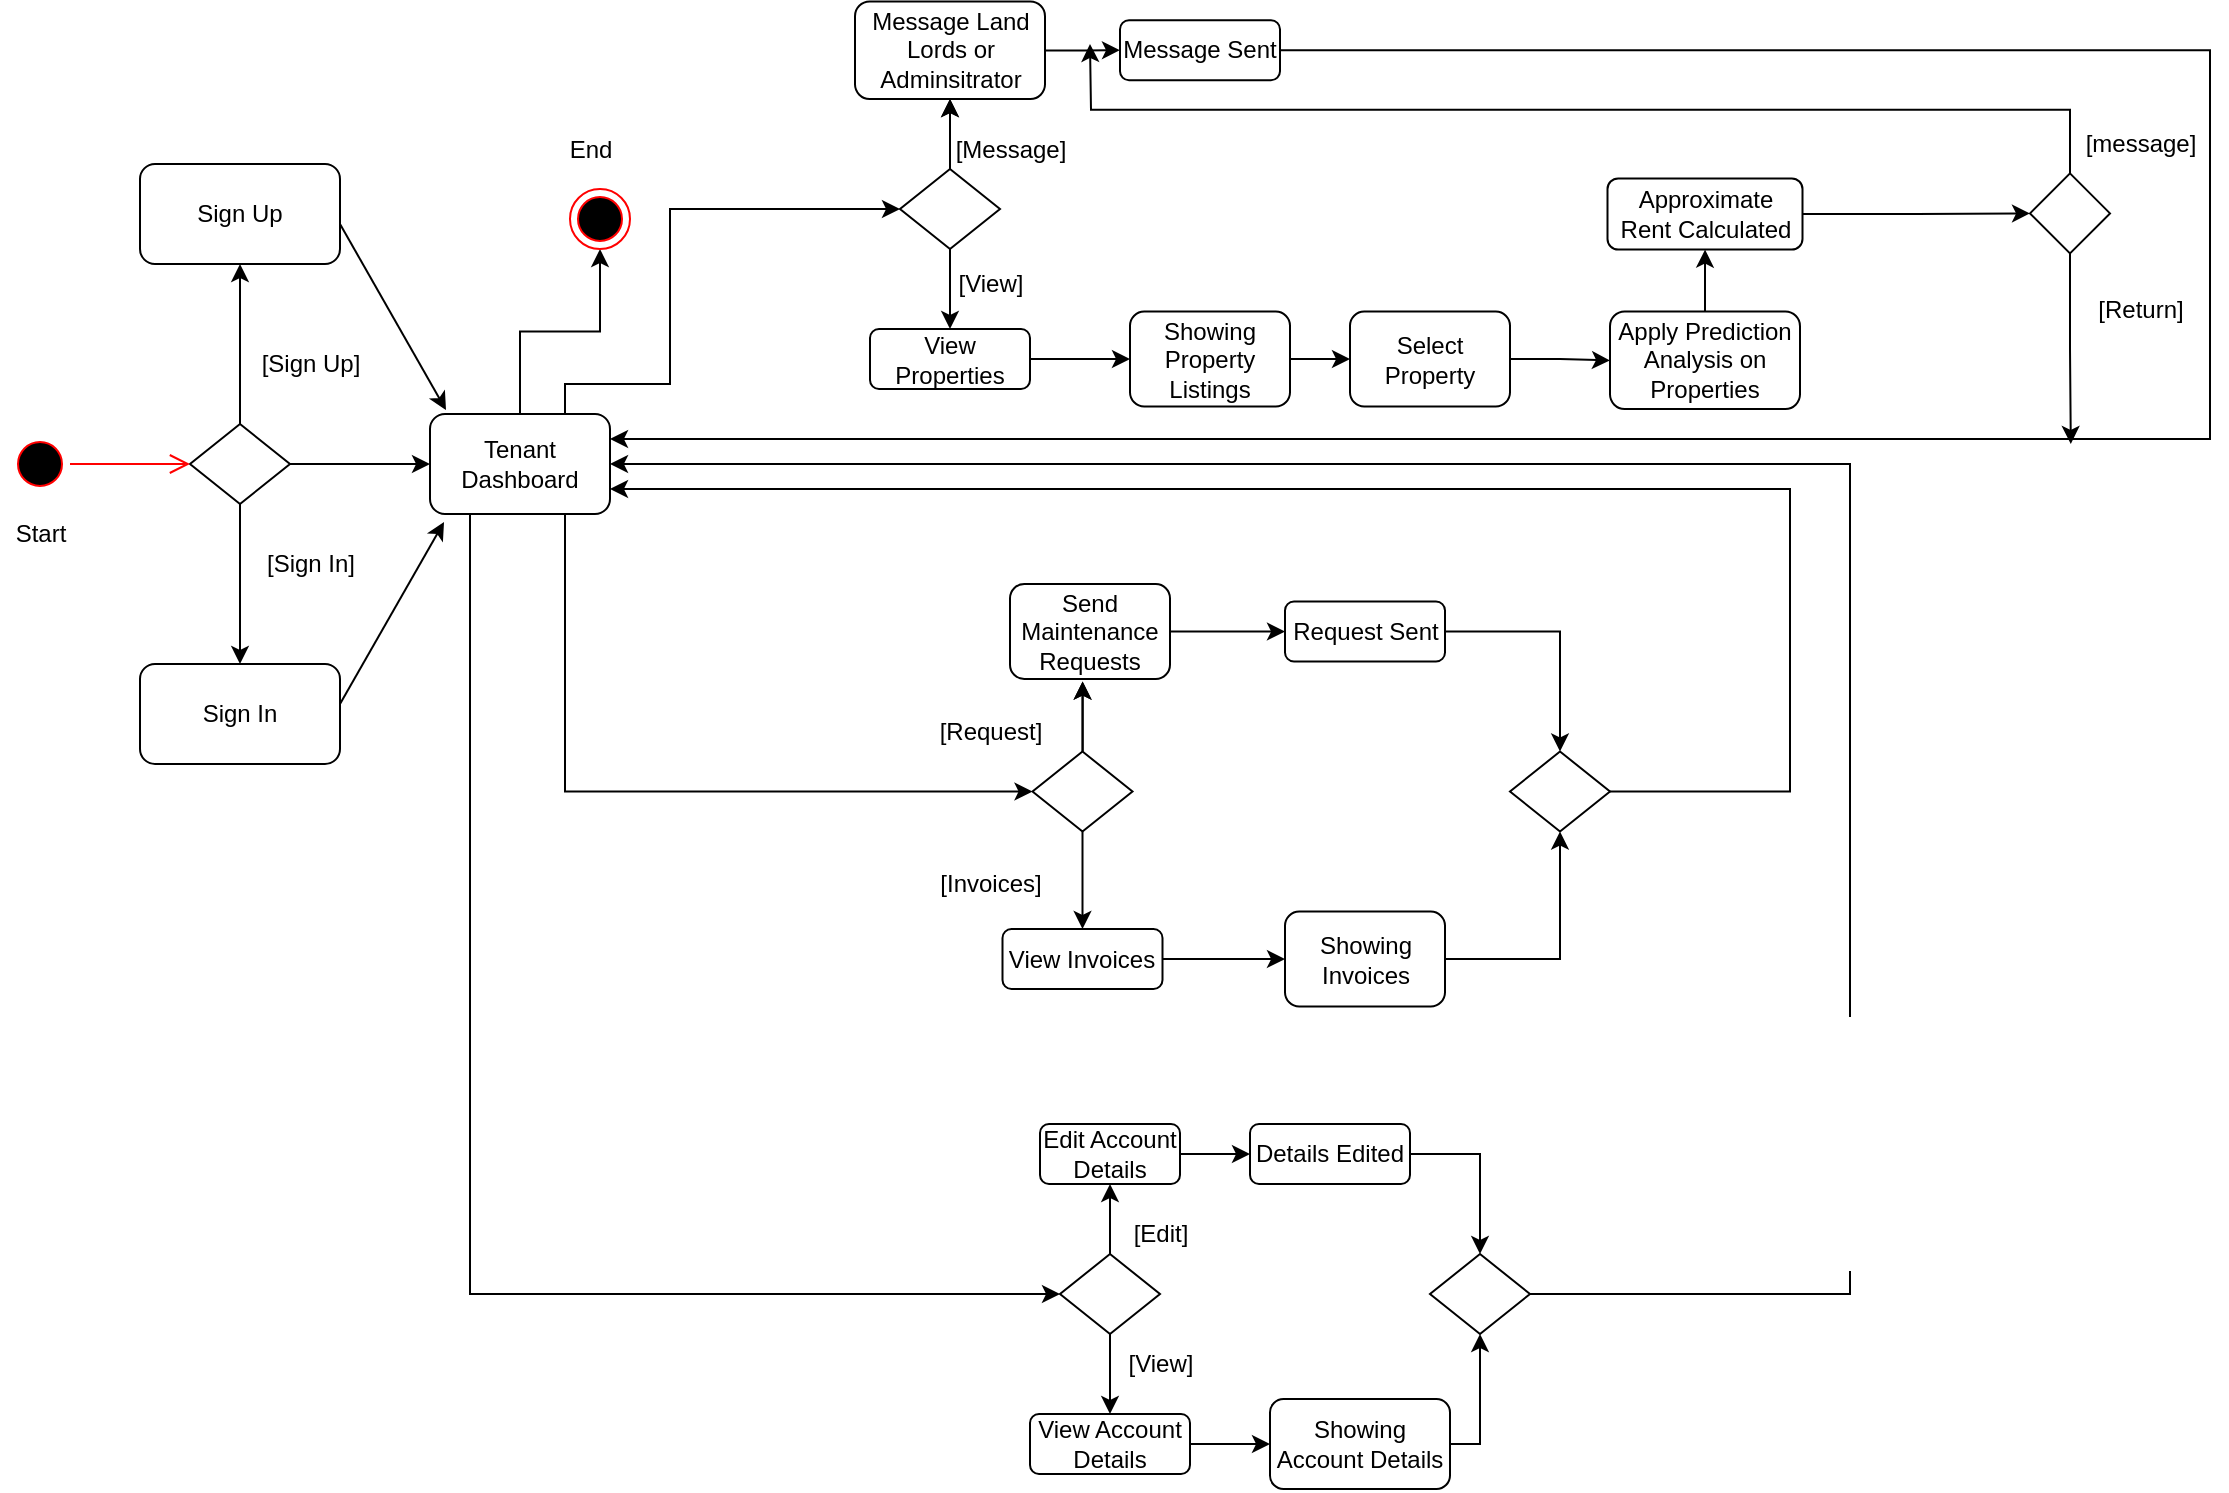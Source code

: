 <mxfile version="16.1.2" type="device"><diagram id="fmbkYZxGmqgKSUXeUPbW" name="Page-1"><mxGraphModel dx="1138" dy="564" grid="1" gridSize="10" guides="1" tooltips="1" connect="1" arrows="1" fold="1" page="1" pageScale="1" pageWidth="850" pageHeight="1100" math="0" shadow="0"><root><mxCell id="0"/><mxCell id="1" parent="0"/><mxCell id="IPWV7DEsLWzAFzW5L_hi-1" value="Sign Up" style="rounded=1;whiteSpace=wrap;html=1;" parent="1" vertex="1"><mxGeometry x="95" y="90" width="100" height="50" as="geometry"/></mxCell><mxCell id="IPWV7DEsLWzAFzW5L_hi-3" value="Start" style="text;html=1;align=center;verticalAlign=middle;resizable=0;points=[];autosize=1;strokeColor=none;fillColor=none;" parent="1" vertex="1"><mxGeometry x="25" y="265" width="40" height="20" as="geometry"/></mxCell><mxCell id="IPWV7DEsLWzAFzW5L_hi-5" value="Sign In" style="rounded=1;whiteSpace=wrap;html=1;" parent="1" vertex="1"><mxGeometry x="95" y="340" width="100" height="50" as="geometry"/></mxCell><mxCell id="IPWV7DEsLWzAFzW5L_hi-9" value="" style="endArrow=classic;html=1;rounded=0;entryX=0.078;entryY=1.08;entryDx=0;entryDy=0;entryPerimeter=0;" parent="1" target="IPWV7DEsLWzAFzW5L_hi-34" edge="1"><mxGeometry width="50" height="50" relative="1" as="geometry"><mxPoint x="195" y="360" as="sourcePoint"/><mxPoint x="245" y="310" as="targetPoint"/></mxGeometry></mxCell><mxCell id="IPWV7DEsLWzAFzW5L_hi-27" value="[Sign Up]" style="text;html=1;align=center;verticalAlign=middle;resizable=0;points=[];autosize=1;strokeColor=none;fillColor=none;" parent="1" vertex="1"><mxGeometry x="150" y="180" width="60" height="20" as="geometry"/></mxCell><mxCell id="IPWV7DEsLWzAFzW5L_hi-140" style="edgeStyle=orthogonalEdgeStyle;rounded=0;orthogonalLoop=1;jettySize=auto;html=1;exitX=0.5;exitY=0;exitDx=0;exitDy=0;entryX=0.5;entryY=1;entryDx=0;entryDy=0;" parent="1" source="IPWV7DEsLWzAFzW5L_hi-34" target="IPWV7DEsLWzAFzW5L_hi-139" edge="1"><mxGeometry relative="1" as="geometry"/></mxCell><mxCell id="IPWV7DEsLWzAFzW5L_hi-151" style="edgeStyle=orthogonalEdgeStyle;rounded=0;orthogonalLoop=1;jettySize=auto;html=1;exitX=0.5;exitY=1;exitDx=0;exitDy=0;entryX=0;entryY=0.5;entryDx=0;entryDy=0;" parent="1" source="IPWV7DEsLWzAFzW5L_hi-34" target="IPWV7DEsLWzAFzW5L_hi-100" edge="1"><mxGeometry relative="1" as="geometry"><Array as="points"><mxPoint x="260" y="265"/><mxPoint x="260" y="655"/></Array></mxGeometry></mxCell><mxCell id="IPWV7DEsLWzAFzW5L_hi-153" style="edgeStyle=orthogonalEdgeStyle;rounded=0;orthogonalLoop=1;jettySize=auto;html=1;exitX=0.75;exitY=0;exitDx=0;exitDy=0;entryX=0;entryY=0.5;entryDx=0;entryDy=0;" parent="1" source="IPWV7DEsLWzAFzW5L_hi-34" target="IPWV7DEsLWzAFzW5L_hi-46" edge="1"><mxGeometry relative="1" as="geometry"><Array as="points"><mxPoint x="308" y="200"/><mxPoint x="360" y="200"/><mxPoint x="360" y="113"/></Array></mxGeometry></mxCell><mxCell id="IPWV7DEsLWzAFzW5L_hi-185" style="edgeStyle=orthogonalEdgeStyle;rounded=0;orthogonalLoop=1;jettySize=auto;html=1;exitX=0.75;exitY=1;exitDx=0;exitDy=0;entryX=0;entryY=0.5;entryDx=0;entryDy=0;" parent="1" source="IPWV7DEsLWzAFzW5L_hi-34" target="IPWV7DEsLWzAFzW5L_hi-162" edge="1"><mxGeometry relative="1" as="geometry"/></mxCell><mxCell id="IPWV7DEsLWzAFzW5L_hi-34" value="Tenant Dashboard" style="rounded=1;whiteSpace=wrap;html=1;" parent="1" vertex="1"><mxGeometry x="240" y="215" width="90" height="50" as="geometry"/></mxCell><mxCell id="IPWV7DEsLWzAFzW5L_hi-35" value="" style="endArrow=classic;html=1;rounded=0;entryX=0.089;entryY=-0.04;entryDx=0;entryDy=0;entryPerimeter=0;" parent="1" target="IPWV7DEsLWzAFzW5L_hi-34" edge="1"><mxGeometry width="50" height="50" relative="1" as="geometry"><mxPoint x="195" y="120" as="sourcePoint"/><mxPoint x="280" y="120" as="targetPoint"/></mxGeometry></mxCell><mxCell id="IPWV7DEsLWzAFzW5L_hi-36" value="[Sign In]" style="text;html=1;align=center;verticalAlign=middle;resizable=0;points=[];autosize=1;strokeColor=none;fillColor=none;" parent="1" vertex="1"><mxGeometry x="150" y="280" width="60" height="20" as="geometry"/></mxCell><mxCell id="IPWV7DEsLWzAFzW5L_hi-39" value="" style="edgeStyle=orthogonalEdgeStyle;rounded=0;orthogonalLoop=1;jettySize=auto;html=1;" parent="1" source="IPWV7DEsLWzAFzW5L_hi-37" target="IPWV7DEsLWzAFzW5L_hi-34" edge="1"><mxGeometry relative="1" as="geometry"/></mxCell><mxCell id="IPWV7DEsLWzAFzW5L_hi-43" value="" style="edgeStyle=orthogonalEdgeStyle;rounded=0;orthogonalLoop=1;jettySize=auto;html=1;" parent="1" source="IPWV7DEsLWzAFzW5L_hi-37" target="IPWV7DEsLWzAFzW5L_hi-5" edge="1"><mxGeometry relative="1" as="geometry"/></mxCell><mxCell id="IPWV7DEsLWzAFzW5L_hi-44" value="" style="edgeStyle=orthogonalEdgeStyle;rounded=0;orthogonalLoop=1;jettySize=auto;html=1;" parent="1" source="IPWV7DEsLWzAFzW5L_hi-37" target="IPWV7DEsLWzAFzW5L_hi-1" edge="1"><mxGeometry relative="1" as="geometry"/></mxCell><mxCell id="IPWV7DEsLWzAFzW5L_hi-37" value="" style="rhombus;whiteSpace=wrap;html=1;" parent="1" vertex="1"><mxGeometry x="120" y="220" width="50" height="40" as="geometry"/></mxCell><mxCell id="IPWV7DEsLWzAFzW5L_hi-58" value="" style="edgeStyle=orthogonalEdgeStyle;rounded=0;orthogonalLoop=1;jettySize=auto;html=1;" parent="1" source="IPWV7DEsLWzAFzW5L_hi-46" target="IPWV7DEsLWzAFzW5L_hi-47" edge="1"><mxGeometry relative="1" as="geometry"/></mxCell><mxCell id="IPWV7DEsLWzAFzW5L_hi-59" value="" style="edgeStyle=orthogonalEdgeStyle;rounded=0;orthogonalLoop=1;jettySize=auto;html=1;" parent="1" source="IPWV7DEsLWzAFzW5L_hi-46" target="IPWV7DEsLWzAFzW5L_hi-50" edge="1"><mxGeometry relative="1" as="geometry"/></mxCell><mxCell id="IPWV7DEsLWzAFzW5L_hi-158" value="" style="edgeStyle=orthogonalEdgeStyle;rounded=0;orthogonalLoop=1;jettySize=auto;html=1;" parent="1" source="IPWV7DEsLWzAFzW5L_hi-46" target="IPWV7DEsLWzAFzW5L_hi-47" edge="1"><mxGeometry relative="1" as="geometry"/></mxCell><mxCell id="IPWV7DEsLWzAFzW5L_hi-46" value="" style="rhombus;whiteSpace=wrap;html=1;" parent="1" vertex="1"><mxGeometry x="475" y="92.5" width="50" height="40" as="geometry"/></mxCell><mxCell id="IPWV7DEsLWzAFzW5L_hi-60" value="" style="edgeStyle=orthogonalEdgeStyle;rounded=0;orthogonalLoop=1;jettySize=auto;html=1;" parent="1" source="IPWV7DEsLWzAFzW5L_hi-47" target="IPWV7DEsLWzAFzW5L_hi-48" edge="1"><mxGeometry relative="1" as="geometry"/></mxCell><mxCell id="IPWV7DEsLWzAFzW5L_hi-47" value="Message Land &lt;br&gt;Lords or Adminsitrator" style="rounded=1;whiteSpace=wrap;html=1;" parent="1" vertex="1"><mxGeometry x="452.5" y="8.75" width="95" height="48.75" as="geometry"/></mxCell><mxCell id="J9GVBZb7VyNB-vPZRWyM-7" style="edgeStyle=orthogonalEdgeStyle;rounded=0;orthogonalLoop=1;jettySize=auto;html=1;exitX=1;exitY=0.5;exitDx=0;exitDy=0;entryX=1;entryY=0.25;entryDx=0;entryDy=0;" edge="1" parent="1" source="IPWV7DEsLWzAFzW5L_hi-48" target="IPWV7DEsLWzAFzW5L_hi-34"><mxGeometry relative="1" as="geometry"><Array as="points"><mxPoint x="1130" y="33"/><mxPoint x="1130" y="228"/></Array></mxGeometry></mxCell><mxCell id="IPWV7DEsLWzAFzW5L_hi-48" value="Message Sent" style="rounded=1;whiteSpace=wrap;html=1;" parent="1" vertex="1"><mxGeometry x="585" y="18.13" width="80" height="30" as="geometry"/></mxCell><mxCell id="IPWV7DEsLWzAFzW5L_hi-190" value="" style="edgeStyle=orthogonalEdgeStyle;rounded=0;orthogonalLoop=1;jettySize=auto;html=1;" parent="1" source="IPWV7DEsLWzAFzW5L_hi-49" target="IPWV7DEsLWzAFzW5L_hi-186" edge="1"><mxGeometry relative="1" as="geometry"/></mxCell><mxCell id="IPWV7DEsLWzAFzW5L_hi-49" value="Showing Property Listings" style="rounded=1;whiteSpace=wrap;html=1;" parent="1" vertex="1"><mxGeometry x="590" y="163.75" width="80" height="47.5" as="geometry"/></mxCell><mxCell id="IPWV7DEsLWzAFzW5L_hi-61" value="" style="edgeStyle=orthogonalEdgeStyle;rounded=0;orthogonalLoop=1;jettySize=auto;html=1;" parent="1" source="IPWV7DEsLWzAFzW5L_hi-50" target="IPWV7DEsLWzAFzW5L_hi-49" edge="1"><mxGeometry relative="1" as="geometry"/></mxCell><mxCell id="IPWV7DEsLWzAFzW5L_hi-50" value="View Properties" style="rounded=1;whiteSpace=wrap;html=1;" parent="1" vertex="1"><mxGeometry x="460" y="172.5" width="80" height="30" as="geometry"/></mxCell><mxCell id="IPWV7DEsLWzAFzW5L_hi-67" value="[View]" style="text;html=1;align=center;verticalAlign=middle;resizable=0;points=[];autosize=1;strokeColor=none;fillColor=none;" parent="1" vertex="1"><mxGeometry x="495" y="140" width="50" height="20" as="geometry"/></mxCell><mxCell id="IPWV7DEsLWzAFzW5L_hi-68" value="[Message]" style="text;html=1;align=center;verticalAlign=middle;resizable=0;points=[];autosize=1;strokeColor=none;fillColor=none;" parent="1" vertex="1"><mxGeometry x="495" y="72.5" width="70" height="20" as="geometry"/></mxCell><mxCell id="IPWV7DEsLWzAFzW5L_hi-98" value="" style="edgeStyle=orthogonalEdgeStyle;rounded=0;orthogonalLoop=1;jettySize=auto;html=1;" parent="1" source="IPWV7DEsLWzAFzW5L_hi-100" target="IPWV7DEsLWzAFzW5L_hi-102" edge="1"><mxGeometry relative="1" as="geometry"/></mxCell><mxCell id="IPWV7DEsLWzAFzW5L_hi-99" value="" style="edgeStyle=orthogonalEdgeStyle;rounded=0;orthogonalLoop=1;jettySize=auto;html=1;" parent="1" source="IPWV7DEsLWzAFzW5L_hi-100" target="IPWV7DEsLWzAFzW5L_hi-108" edge="1"><mxGeometry relative="1" as="geometry"/></mxCell><mxCell id="IPWV7DEsLWzAFzW5L_hi-100" value="" style="rhombus;whiteSpace=wrap;html=1;" parent="1" vertex="1"><mxGeometry x="555" y="635" width="50" height="40" as="geometry"/></mxCell><mxCell id="IPWV7DEsLWzAFzW5L_hi-101" value="" style="edgeStyle=orthogonalEdgeStyle;rounded=0;orthogonalLoop=1;jettySize=auto;html=1;" parent="1" source="IPWV7DEsLWzAFzW5L_hi-102" target="IPWV7DEsLWzAFzW5L_hi-104" edge="1"><mxGeometry relative="1" as="geometry"/></mxCell><mxCell id="IPWV7DEsLWzAFzW5L_hi-102" value="Edit Account Details" style="rounded=1;whiteSpace=wrap;html=1;" parent="1" vertex="1"><mxGeometry x="545" y="570" width="70" height="30" as="geometry"/></mxCell><mxCell id="IPWV7DEsLWzAFzW5L_hi-114" style="edgeStyle=orthogonalEdgeStyle;rounded=0;orthogonalLoop=1;jettySize=auto;html=1;exitX=1;exitY=0.5;exitDx=0;exitDy=0;entryX=0.5;entryY=0;entryDx=0;entryDy=0;" parent="1" source="IPWV7DEsLWzAFzW5L_hi-104" target="IPWV7DEsLWzAFzW5L_hi-113" edge="1"><mxGeometry relative="1" as="geometry"/></mxCell><mxCell id="IPWV7DEsLWzAFzW5L_hi-104" value="Details Edited" style="rounded=1;whiteSpace=wrap;html=1;" parent="1" vertex="1"><mxGeometry x="650" y="570" width="80" height="30" as="geometry"/></mxCell><mxCell id="IPWV7DEsLWzAFzW5L_hi-115" style="edgeStyle=orthogonalEdgeStyle;rounded=0;orthogonalLoop=1;jettySize=auto;html=1;exitX=1;exitY=0.5;exitDx=0;exitDy=0;entryX=0.5;entryY=1;entryDx=0;entryDy=0;" parent="1" source="IPWV7DEsLWzAFzW5L_hi-106" target="IPWV7DEsLWzAFzW5L_hi-113" edge="1"><mxGeometry relative="1" as="geometry"><Array as="points"><mxPoint x="765" y="730"/></Array></mxGeometry></mxCell><mxCell id="IPWV7DEsLWzAFzW5L_hi-106" value="Showing Account Details" style="rounded=1;whiteSpace=wrap;html=1;" parent="1" vertex="1"><mxGeometry x="660" y="707.5" width="90" height="45" as="geometry"/></mxCell><mxCell id="IPWV7DEsLWzAFzW5L_hi-107" value="" style="edgeStyle=orthogonalEdgeStyle;rounded=0;orthogonalLoop=1;jettySize=auto;html=1;" parent="1" source="IPWV7DEsLWzAFzW5L_hi-108" target="IPWV7DEsLWzAFzW5L_hi-106" edge="1"><mxGeometry relative="1" as="geometry"/></mxCell><mxCell id="IPWV7DEsLWzAFzW5L_hi-108" value="View Account Details" style="rounded=1;whiteSpace=wrap;html=1;" parent="1" vertex="1"><mxGeometry x="540" y="715" width="80" height="30" as="geometry"/></mxCell><mxCell id="IPWV7DEsLWzAFzW5L_hi-110" value="[View]" style="text;html=1;align=center;verticalAlign=middle;resizable=0;points=[];autosize=1;strokeColor=none;fillColor=none;" parent="1" vertex="1"><mxGeometry x="580" y="680" width="50" height="20" as="geometry"/></mxCell><mxCell id="IPWV7DEsLWzAFzW5L_hi-111" value="[Edit]" style="text;html=1;align=center;verticalAlign=middle;resizable=0;points=[];autosize=1;strokeColor=none;fillColor=none;" parent="1" vertex="1"><mxGeometry x="585" y="615" width="40" height="20" as="geometry"/></mxCell><mxCell id="IPWV7DEsLWzAFzW5L_hi-183" style="edgeStyle=orthogonalEdgeStyle;rounded=0;orthogonalLoop=1;jettySize=auto;html=1;exitX=1;exitY=0.5;exitDx=0;exitDy=0;entryX=1;entryY=0.5;entryDx=0;entryDy=0;" parent="1" source="IPWV7DEsLWzAFzW5L_hi-113" target="IPWV7DEsLWzAFzW5L_hi-34" edge="1"><mxGeometry relative="1" as="geometry"><Array as="points"><mxPoint x="950" y="655"/><mxPoint x="950" y="240"/></Array></mxGeometry></mxCell><mxCell id="IPWV7DEsLWzAFzW5L_hi-113" value="" style="rhombus;whiteSpace=wrap;html=1;" parent="1" vertex="1"><mxGeometry x="740" y="635" width="50" height="40" as="geometry"/></mxCell><mxCell id="IPWV7DEsLWzAFzW5L_hi-139" value="" style="ellipse;html=1;shape=endState;fillColor=#000000;strokeColor=#ff0000;" parent="1" vertex="1"><mxGeometry x="310" y="102.5" width="30" height="30" as="geometry"/></mxCell><mxCell id="IPWV7DEsLWzAFzW5L_hi-142" value="" style="ellipse;html=1;shape=startState;fillColor=#000000;strokeColor=#ff0000;rotation=-180;" parent="1" vertex="1"><mxGeometry x="30" y="225" width="30" height="30" as="geometry"/></mxCell><mxCell id="IPWV7DEsLWzAFzW5L_hi-143" value="" style="edgeStyle=orthogonalEdgeStyle;html=1;verticalAlign=bottom;endArrow=open;endSize=8;strokeColor=#ff0000;rounded=0;entryX=0;entryY=0.5;entryDx=0;entryDy=0;" parent="1" source="IPWV7DEsLWzAFzW5L_hi-142" target="IPWV7DEsLWzAFzW5L_hi-37" edge="1"><mxGeometry relative="1" as="geometry"><mxPoint x="15" y="270" as="targetPoint"/><Array as="points"><mxPoint x="100" y="240"/><mxPoint x="100" y="240"/></Array></mxGeometry></mxCell><mxCell id="IPWV7DEsLWzAFzW5L_hi-145" value="End" style="text;html=1;align=center;verticalAlign=middle;resizable=0;points=[];autosize=1;strokeColor=none;fillColor=none;" parent="1" vertex="1"><mxGeometry x="300" y="72.5" width="40" height="20" as="geometry"/></mxCell><mxCell id="IPWV7DEsLWzAFzW5L_hi-159" value="" style="edgeStyle=orthogonalEdgeStyle;rounded=0;orthogonalLoop=1;jettySize=auto;html=1;" parent="1" source="IPWV7DEsLWzAFzW5L_hi-162" edge="1"><mxGeometry relative="1" as="geometry"><mxPoint x="566.3" y="348.75" as="targetPoint"/></mxGeometry></mxCell><mxCell id="IPWV7DEsLWzAFzW5L_hi-160" value="" style="edgeStyle=orthogonalEdgeStyle;rounded=0;orthogonalLoop=1;jettySize=auto;html=1;" parent="1" source="IPWV7DEsLWzAFzW5L_hi-162" target="IPWV7DEsLWzAFzW5L_hi-170" edge="1"><mxGeometry relative="1" as="geometry"/></mxCell><mxCell id="IPWV7DEsLWzAFzW5L_hi-161" value="" style="edgeStyle=orthogonalEdgeStyle;rounded=0;orthogonalLoop=1;jettySize=auto;html=1;" parent="1" source="IPWV7DEsLWzAFzW5L_hi-162" edge="1"><mxGeometry relative="1" as="geometry"><mxPoint x="566.3" y="348.75" as="targetPoint"/></mxGeometry></mxCell><mxCell id="IPWV7DEsLWzAFzW5L_hi-162" value="" style="rhombus;whiteSpace=wrap;html=1;" parent="1" vertex="1"><mxGeometry x="541.25" y="383.75" width="50" height="40" as="geometry"/></mxCell><mxCell id="IPWV7DEsLWzAFzW5L_hi-196" style="edgeStyle=orthogonalEdgeStyle;rounded=0;orthogonalLoop=1;jettySize=auto;html=1;exitX=1;exitY=0.5;exitDx=0;exitDy=0;entryX=0.5;entryY=1;entryDx=0;entryDy=0;" parent="1" source="IPWV7DEsLWzAFzW5L_hi-168" target="IPWV7DEsLWzAFzW5L_hi-171" edge="1"><mxGeometry relative="1" as="geometry"/></mxCell><mxCell id="IPWV7DEsLWzAFzW5L_hi-168" value="Showing Invoices" style="rounded=1;whiteSpace=wrap;html=1;" parent="1" vertex="1"><mxGeometry x="667.5" y="463.75" width="80" height="47.5" as="geometry"/></mxCell><mxCell id="IPWV7DEsLWzAFzW5L_hi-169" value="" style="edgeStyle=orthogonalEdgeStyle;rounded=0;orthogonalLoop=1;jettySize=auto;html=1;" parent="1" source="IPWV7DEsLWzAFzW5L_hi-170" target="IPWV7DEsLWzAFzW5L_hi-168" edge="1"><mxGeometry relative="1" as="geometry"/></mxCell><mxCell id="IPWV7DEsLWzAFzW5L_hi-170" value="View Invoices" style="rounded=1;whiteSpace=wrap;html=1;" parent="1" vertex="1"><mxGeometry x="526.25" y="472.5" width="80" height="30" as="geometry"/></mxCell><mxCell id="IPWV7DEsLWzAFzW5L_hi-198" style="edgeStyle=orthogonalEdgeStyle;rounded=0;orthogonalLoop=1;jettySize=auto;html=1;exitX=1;exitY=0.5;exitDx=0;exitDy=0;entryX=1;entryY=0.75;entryDx=0;entryDy=0;" parent="1" source="IPWV7DEsLWzAFzW5L_hi-171" target="IPWV7DEsLWzAFzW5L_hi-34" edge="1"><mxGeometry relative="1" as="geometry"><Array as="points"><mxPoint x="920" y="404"/><mxPoint x="920" y="253"/></Array></mxGeometry></mxCell><mxCell id="IPWV7DEsLWzAFzW5L_hi-171" value="" style="rhombus;whiteSpace=wrap;html=1;" parent="1" vertex="1"><mxGeometry x="780" y="383.75" width="50" height="40" as="geometry"/></mxCell><mxCell id="IPWV7DEsLWzAFzW5L_hi-172" value="[Invoices]" style="text;html=1;align=center;verticalAlign=middle;resizable=0;points=[];autosize=1;strokeColor=none;fillColor=none;" parent="1" vertex="1"><mxGeometry x="485" y="440" width="70" height="20" as="geometry"/></mxCell><mxCell id="IPWV7DEsLWzAFzW5L_hi-194" value="" style="edgeStyle=orthogonalEdgeStyle;rounded=0;orthogonalLoop=1;jettySize=auto;html=1;" parent="1" source="IPWV7DEsLWzAFzW5L_hi-174" target="IPWV7DEsLWzAFzW5L_hi-176" edge="1"><mxGeometry relative="1" as="geometry"/></mxCell><mxCell id="IPWV7DEsLWzAFzW5L_hi-174" value="Send Maintenance Requests" style="rounded=1;whiteSpace=wrap;html=1;" parent="1" vertex="1"><mxGeometry x="530" y="300" width="80" height="47.5" as="geometry"/></mxCell><mxCell id="IPWV7DEsLWzAFzW5L_hi-195" style="edgeStyle=orthogonalEdgeStyle;rounded=0;orthogonalLoop=1;jettySize=auto;html=1;exitX=1;exitY=0.5;exitDx=0;exitDy=0;entryX=0.5;entryY=0;entryDx=0;entryDy=0;" parent="1" source="IPWV7DEsLWzAFzW5L_hi-176" target="IPWV7DEsLWzAFzW5L_hi-171" edge="1"><mxGeometry relative="1" as="geometry"/></mxCell><mxCell id="IPWV7DEsLWzAFzW5L_hi-176" value="Request Sent" style="rounded=1;whiteSpace=wrap;html=1;" parent="1" vertex="1"><mxGeometry x="667.5" y="308.75" width="80" height="30" as="geometry"/></mxCell><mxCell id="IPWV7DEsLWzAFzW5L_hi-181" value="[Request]" style="text;html=1;align=center;verticalAlign=middle;resizable=0;points=[];autosize=1;strokeColor=none;fillColor=none;" parent="1" vertex="1"><mxGeometry x="485" y="363.75" width="70" height="20" as="geometry"/></mxCell><mxCell id="IPWV7DEsLWzAFzW5L_hi-191" value="" style="edgeStyle=orthogonalEdgeStyle;rounded=0;orthogonalLoop=1;jettySize=auto;html=1;" parent="1" source="IPWV7DEsLWzAFzW5L_hi-186" target="IPWV7DEsLWzAFzW5L_hi-188" edge="1"><mxGeometry relative="1" as="geometry"/></mxCell><mxCell id="IPWV7DEsLWzAFzW5L_hi-186" value="Select Property" style="rounded=1;whiteSpace=wrap;html=1;" parent="1" vertex="1"><mxGeometry x="700" y="163.75" width="80" height="47.5" as="geometry"/></mxCell><mxCell id="J9GVBZb7VyNB-vPZRWyM-13" value="" style="edgeStyle=orthogonalEdgeStyle;rounded=0;orthogonalLoop=1;jettySize=auto;html=1;" edge="1" parent="1" source="IPWV7DEsLWzAFzW5L_hi-188" target="IPWV7DEsLWzAFzW5L_hi-189"><mxGeometry relative="1" as="geometry"/></mxCell><mxCell id="IPWV7DEsLWzAFzW5L_hi-188" value="Apply Prediction Analysis on Properties" style="rounded=1;whiteSpace=wrap;html=1;" parent="1" vertex="1"><mxGeometry x="830" y="163.75" width="95" height="48.75" as="geometry"/></mxCell><mxCell id="J9GVBZb7VyNB-vPZRWyM-10" style="edgeStyle=orthogonalEdgeStyle;rounded=0;orthogonalLoop=1;jettySize=auto;html=1;" edge="1" parent="1" source="IPWV7DEsLWzAFzW5L_hi-189" target="J9GVBZb7VyNB-vPZRWyM-9"><mxGeometry relative="1" as="geometry"/></mxCell><mxCell id="IPWV7DEsLWzAFzW5L_hi-189" value="Approximate Rent Calculated" style="rounded=1;whiteSpace=wrap;html=1;" parent="1" vertex="1"><mxGeometry x="828.75" y="97.19" width="97.5" height="35.62" as="geometry"/></mxCell><mxCell id="J9GVBZb7VyNB-vPZRWyM-11" style="edgeStyle=orthogonalEdgeStyle;rounded=0;orthogonalLoop=1;jettySize=auto;html=1;exitX=0.5;exitY=0;exitDx=0;exitDy=0;" edge="1" parent="1" source="J9GVBZb7VyNB-vPZRWyM-9"><mxGeometry relative="1" as="geometry"><mxPoint x="570" y="30" as="targetPoint"/></mxGeometry></mxCell><mxCell id="J9GVBZb7VyNB-vPZRWyM-12" style="edgeStyle=orthogonalEdgeStyle;rounded=0;orthogonalLoop=1;jettySize=auto;html=1;exitX=0.5;exitY=1;exitDx=0;exitDy=0;" edge="1" parent="1" source="J9GVBZb7VyNB-vPZRWyM-9"><mxGeometry relative="1" as="geometry"><mxPoint x="1060.4" y="230" as="targetPoint"/></mxGeometry></mxCell><mxCell id="J9GVBZb7VyNB-vPZRWyM-9" value="" style="rhombus;whiteSpace=wrap;html=1;" vertex="1" parent="1"><mxGeometry x="1040" y="94.69" width="40" height="40" as="geometry"/></mxCell><mxCell id="J9GVBZb7VyNB-vPZRWyM-14" value="[message]" style="text;html=1;align=center;verticalAlign=middle;resizable=0;points=[];autosize=1;strokeColor=none;fillColor=none;" vertex="1" parent="1"><mxGeometry x="1060" y="70" width="70" height="20" as="geometry"/></mxCell><mxCell id="J9GVBZb7VyNB-vPZRWyM-15" value="[Return]" style="text;html=1;align=center;verticalAlign=middle;resizable=0;points=[];autosize=1;strokeColor=none;fillColor=none;" vertex="1" parent="1"><mxGeometry x="1065" y="152.5" width="60" height="20" as="geometry"/></mxCell></root></mxGraphModel></diagram></mxfile>